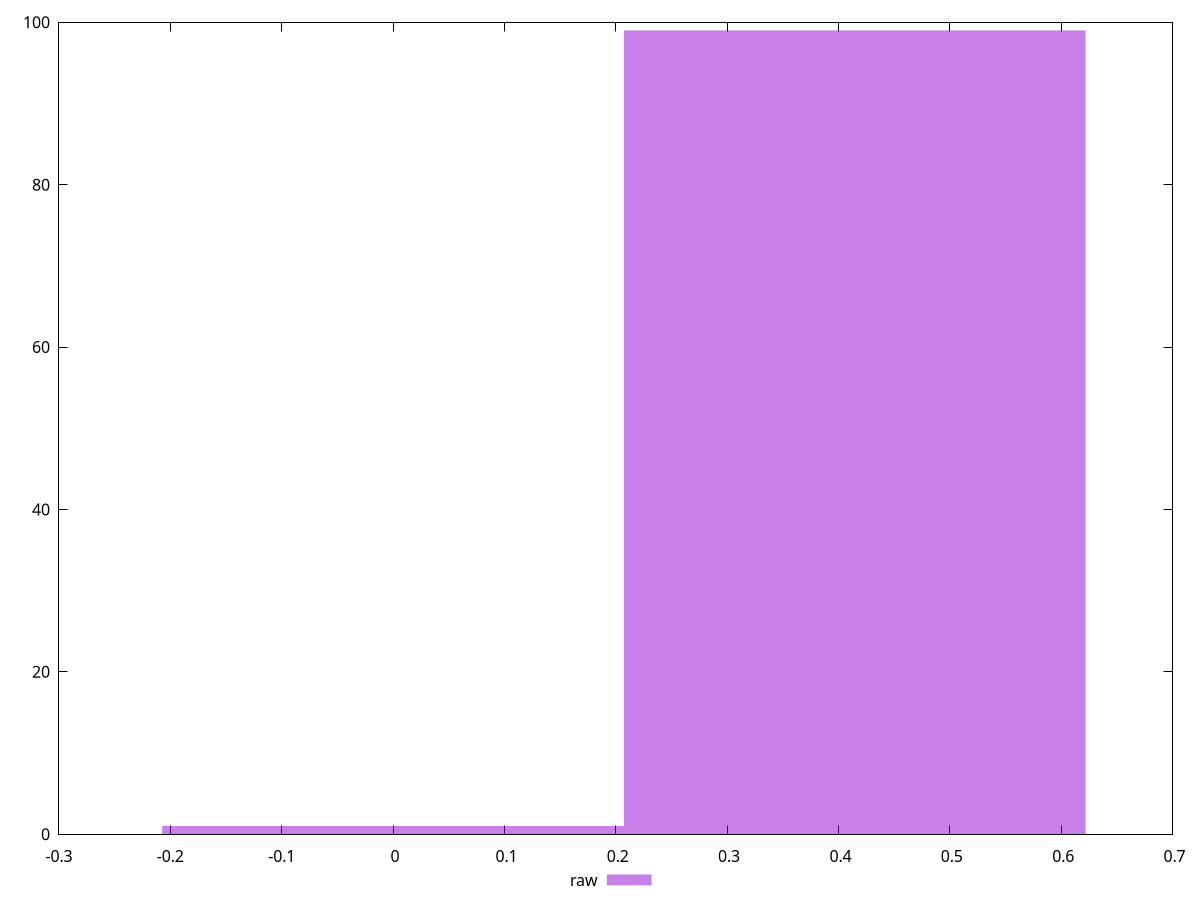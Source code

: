 reset
set terminal svg size 640, 490 enhanced background rgb 'white'
set output "reprap/cumulative-layout-shift/samples/pages/raw/histogram.svg"

$raw <<EOF
0.414610053402272 99
0 1
EOF

set key outside below
set boxwidth 0.414610053402272
set yrange [0:100]
set style fill transparent solid 0.5 noborder

plot \
  $raw title "raw" with boxes, \


reset
